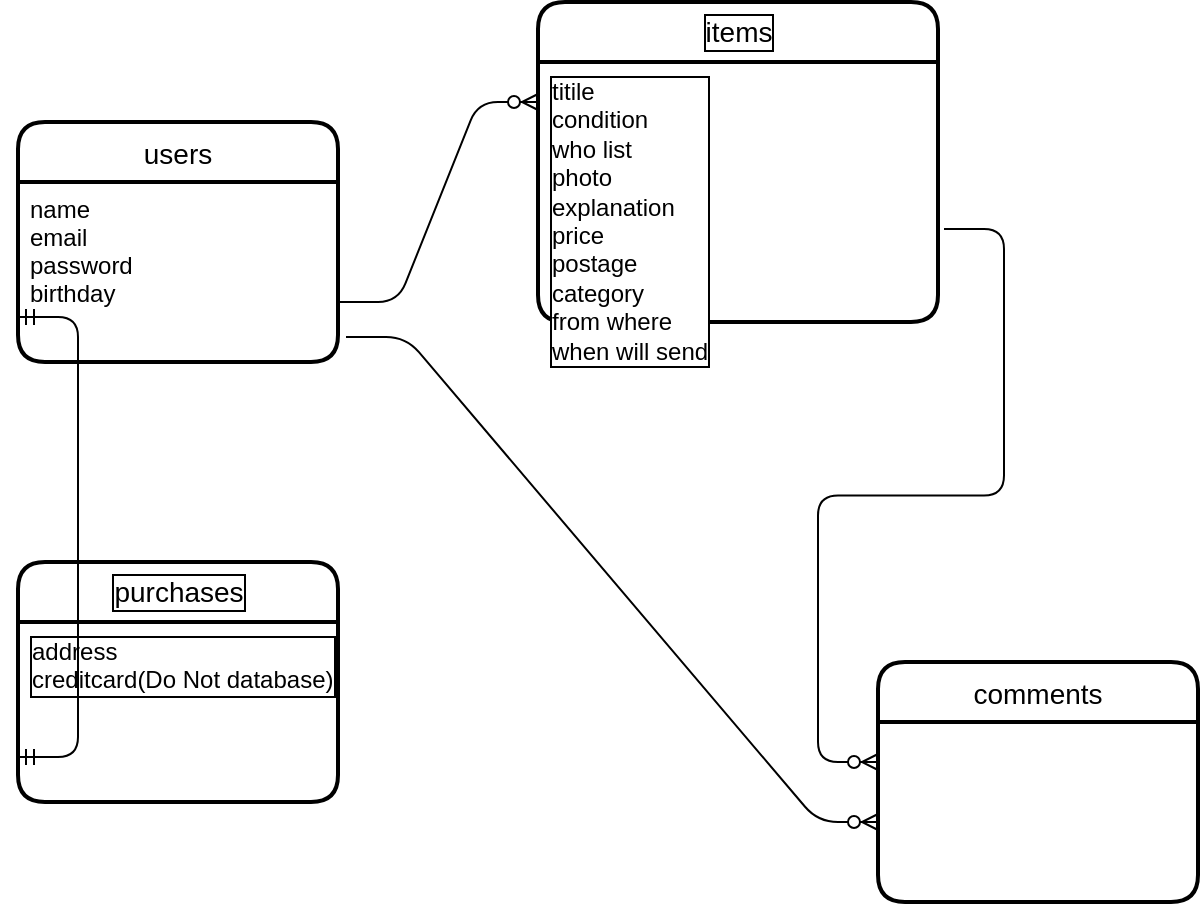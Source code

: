 <mxfile>
    <diagram id="HR2smW2iw7DcTRtVUuBO" name="ページ1">
        <mxGraphModel dx="782" dy="681" grid="1" gridSize="10" guides="1" tooltips="1" connect="1" arrows="1" fold="1" page="1" pageScale="1" pageWidth="827" pageHeight="1169" math="0" shadow="0">
            <root>
                <mxCell id="0"/>
                <mxCell id="1" parent="0"/>
                <mxCell id="2" value="users" style="swimlane;childLayout=stackLayout;horizontal=1;startSize=30;horizontalStack=0;rounded=1;fontSize=14;fontStyle=0;strokeWidth=2;resizeParent=0;resizeLast=1;shadow=0;dashed=0;align=center;" vertex="1" parent="1">
                    <mxGeometry x="100" y="70" width="160" height="120" as="geometry"/>
                </mxCell>
                <mxCell id="3" value="name&#10;email&#10;password&#10;birthday" style="align=left;strokeColor=none;fillColor=none;spacingLeft=4;fontSize=12;verticalAlign=top;resizable=0;rotatable=0;part=1;" vertex="1" parent="2">
                    <mxGeometry y="30" width="160" height="90" as="geometry"/>
                </mxCell>
                <mxCell id="8" value="comments" style="swimlane;childLayout=stackLayout;horizontal=1;startSize=30;horizontalStack=0;rounded=1;fontSize=14;fontStyle=0;strokeWidth=2;resizeParent=0;resizeLast=1;shadow=0;dashed=0;align=center;" vertex="1" parent="1">
                    <mxGeometry x="530" y="340" width="160" height="120" as="geometry"/>
                </mxCell>
                <mxCell id="14" value="purchases" style="swimlane;childLayout=stackLayout;horizontal=1;startSize=30;horizontalStack=0;rounded=1;fontSize=14;fontStyle=0;strokeWidth=2;resizeParent=0;resizeLast=1;shadow=0;dashed=0;align=center;labelBorderColor=default;html=1;" vertex="1" parent="1">
                    <mxGeometry x="100" y="290" width="160" height="120" as="geometry"/>
                </mxCell>
                <mxCell id="15" value="address&lt;br&gt;creditcard(Do Not database)" style="align=left;strokeColor=none;fillColor=none;spacingLeft=4;fontSize=12;verticalAlign=top;resizable=0;rotatable=0;part=1;labelBorderColor=default;html=1;" vertex="1" parent="14">
                    <mxGeometry y="30" width="160" height="90" as="geometry"/>
                </mxCell>
                <mxCell id="20" value="items" style="swimlane;childLayout=stackLayout;horizontal=1;startSize=30;horizontalStack=0;rounded=1;fontSize=14;fontStyle=0;strokeWidth=2;resizeParent=0;resizeLast=1;shadow=0;dashed=0;align=center;labelBackgroundColor=default;labelBorderColor=default;html=1;" vertex="1" parent="1">
                    <mxGeometry x="360" y="10" width="200" height="160" as="geometry"/>
                </mxCell>
                <mxCell id="21" value="titile&lt;br&gt;condition &lt;br&gt;who list&lt;br&gt;photo&lt;br&gt;explanation&lt;br&gt;price&lt;br&gt;postage&lt;br&gt;category&lt;br&gt;from where&lt;br&gt;when will send" style="align=left;strokeColor=none;fillColor=none;spacingLeft=4;fontSize=12;verticalAlign=top;resizable=0;rotatable=0;part=1;labelBackgroundColor=default;labelBorderColor=default;html=1;" vertex="1" parent="20">
                    <mxGeometry y="30" width="200" height="130" as="geometry"/>
                </mxCell>
                <mxCell id="26" value="" style="edgeStyle=entityRelationEdgeStyle;fontSize=12;html=1;endArrow=ERzeroToMany;endFill=1;" edge="1" parent="1">
                    <mxGeometry width="100" height="100" relative="1" as="geometry">
                        <mxPoint x="260" y="160" as="sourcePoint"/>
                        <mxPoint x="360" y="60" as="targetPoint"/>
                    </mxGeometry>
                </mxCell>
                <mxCell id="28" value="" style="edgeStyle=entityRelationEdgeStyle;fontSize=12;html=1;endArrow=ERzeroToMany;endFill=1;exitX=1.025;exitY=0.861;exitDx=0;exitDy=0;exitPerimeter=0;" edge="1" parent="1" source="3">
                    <mxGeometry width="100" height="100" relative="1" as="geometry">
                        <mxPoint x="350" y="320" as="sourcePoint"/>
                        <mxPoint x="530" y="420" as="targetPoint"/>
                    </mxGeometry>
                </mxCell>
                <mxCell id="29" value="" style="edgeStyle=entityRelationEdgeStyle;fontSize=12;html=1;endArrow=ERzeroToMany;endFill=1;exitX=1.015;exitY=0.642;exitDx=0;exitDy=0;exitPerimeter=0;" edge="1" parent="1" source="21">
                    <mxGeometry width="100" height="100" relative="1" as="geometry">
                        <mxPoint x="510" y="210" as="sourcePoint"/>
                        <mxPoint x="530" y="390" as="targetPoint"/>
                    </mxGeometry>
                </mxCell>
                <mxCell id="30" value="" style="edgeStyle=entityRelationEdgeStyle;fontSize=12;html=1;endArrow=ERmandOne;startArrow=ERmandOne;exitX=0;exitY=0.75;exitDx=0;exitDy=0;entryX=0;entryY=0.75;entryDx=0;entryDy=0;" edge="1" parent="1" source="15" target="3">
                    <mxGeometry width="100" height="100" relative="1" as="geometry">
                        <mxPoint x="350" y="320" as="sourcePoint"/>
                        <mxPoint x="90" y="170" as="targetPoint"/>
                    </mxGeometry>
                </mxCell>
            </root>
        </mxGraphModel>
    </diagram>
</mxfile>